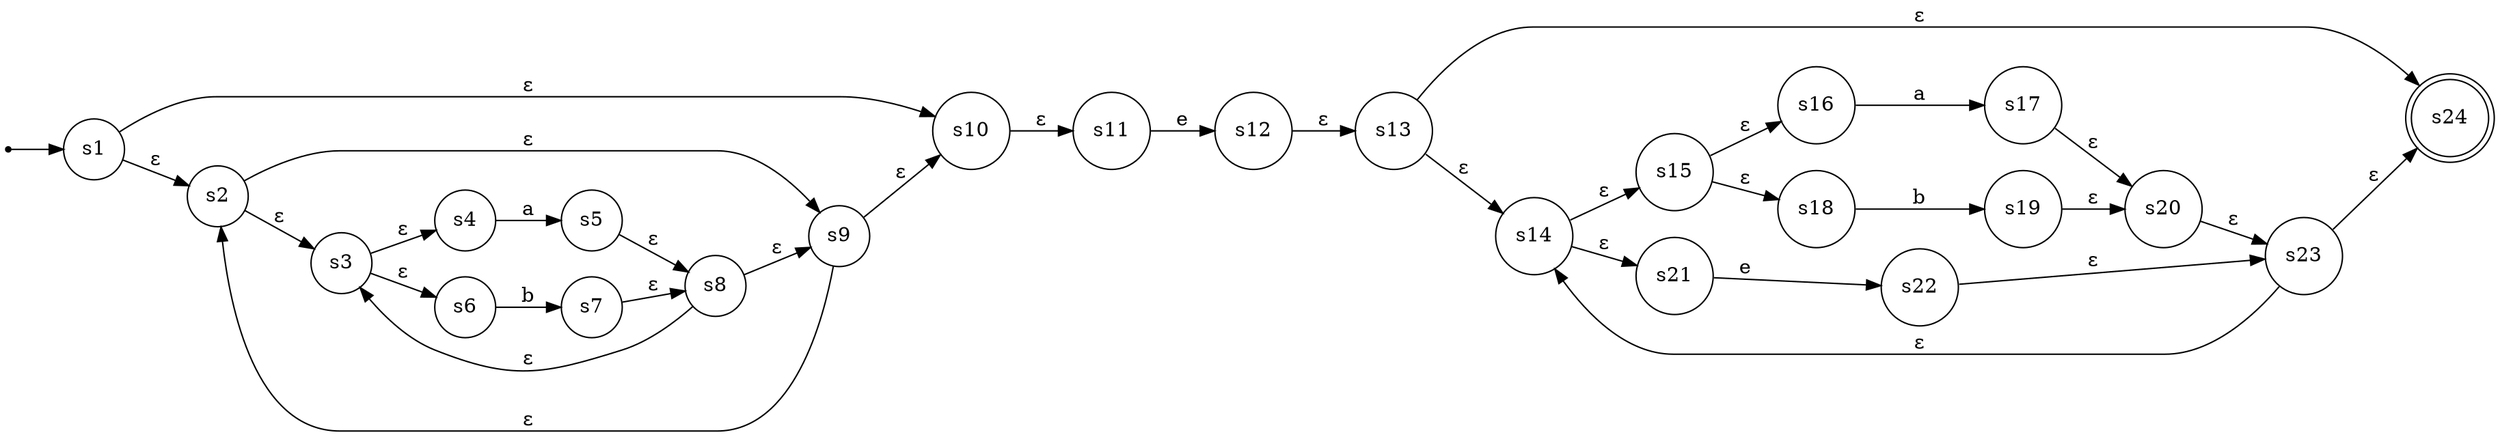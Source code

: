 digraph nondeterministic_finite_estado_machine {
	rankdir=LR
	node [shape=doublecircle]
	s24
	node [shape=circle]
	s12 -> s13 [label="ε"]
	s10 -> s11 [label="ε"]
	s1 -> s2 [label="ε"]
	s1 -> s10 [label="ε"]
	s9 -> s10 [label="ε"]
	s9 -> s2 [label="ε"]
	s2 -> s3 [label="ε"]
	s2 -> s9 [label="ε"]
	s8 -> s9 [label="ε"]
	s8 -> s3 [label="ε"]
	s3 -> s4 [label="ε"]
	s3 -> s6 [label="ε"]
	s5 -> s8 [label="ε"]
	s7 -> s8 [label="ε"]
	s4 -> s5 [label=a]
	s6 -> s7 [label=b]
	s11 -> s12 [label=e]
	s13 -> s14 [label="ε"]
	s13 -> s24 [label="ε"]
	s23 -> s24 [label="ε"]
	s23 -> s14 [label="ε"]
	s14 -> s15 [label="ε"]
	s14 -> s21 [label="ε"]
	s20 -> s23 [label="ε"]
	s22 -> s23 [label="ε"]
	s15 -> s16 [label="ε"]
	s15 -> s18 [label="ε"]
	s17 -> s20 [label="ε"]
	s19 -> s20 [label="ε"]
	s16 -> s17 [label=a]
	s18 -> s19 [label=b]
	s21 -> s22 [label=e]
	node [shape=point]
	"" -> s1
}
